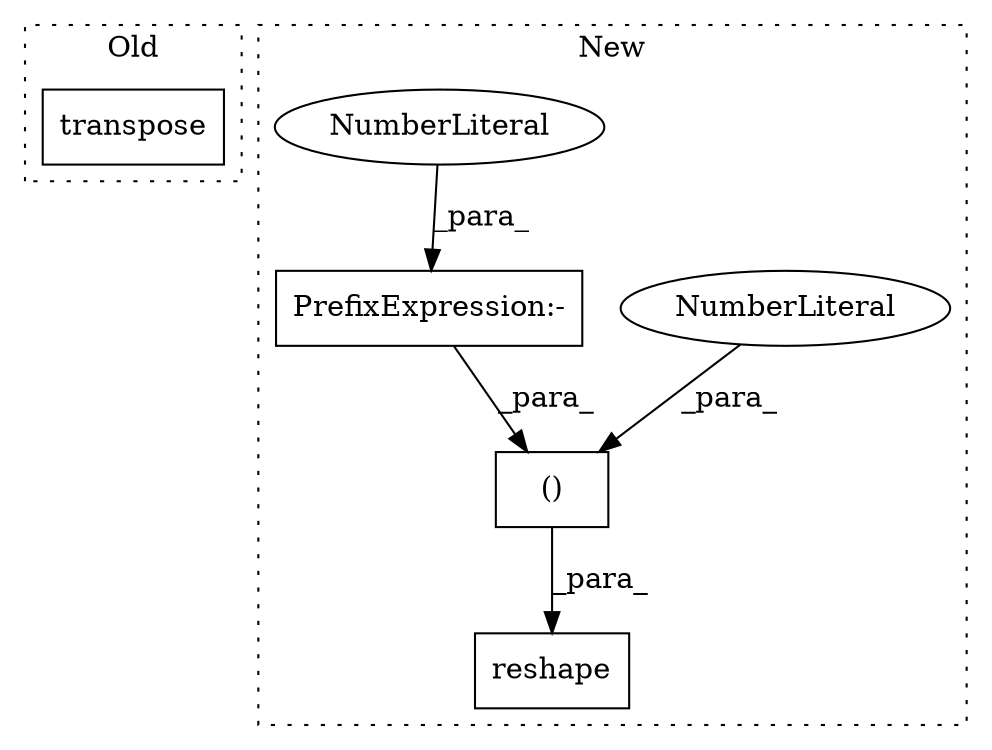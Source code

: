 digraph G {
subgraph cluster0 {
1 [label="transpose" a="32" s="1577,1605" l="10,1" shape="box"];
label = "Old";
style="dotted";
}
subgraph cluster1 {
2 [label="reshape" a="32" s="1110,1196" l="13,2" shape="box"];
3 [label="()" a="106" s="1123" l="73" shape="box"];
4 [label="NumberLiteral" a="34" s="1181" l="1" shape="ellipse"];
5 [label="PrefixExpression:-" a="38" s="1137" l="1" shape="box"];
6 [label="NumberLiteral" a="34" s="1138" l="1" shape="ellipse"];
label = "New";
style="dotted";
}
3 -> 2 [label="_para_"];
4 -> 3 [label="_para_"];
5 -> 3 [label="_para_"];
6 -> 5 [label="_para_"];
}